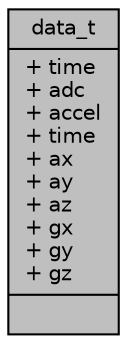 digraph "data_t"
{
 // INTERACTIVE_SVG=YES
 // LATEX_PDF_SIZE
  edge [fontname="Helvetica",fontsize="10",labelfontname="Helvetica",labelfontsize="10"];
  node [fontname="Helvetica",fontsize="10",shape=record];
  Node1 [label="{data_t\n|+ time\l+ adc\l+ accel\l+ time\l+ ax\l+ ay\l+ az\l+ gx\l+ gy\l+ gz\l|}",height=0.2,width=0.4,color="black", fillcolor="grey75", style="filled", fontcolor="black",tooltip=" "];
}
